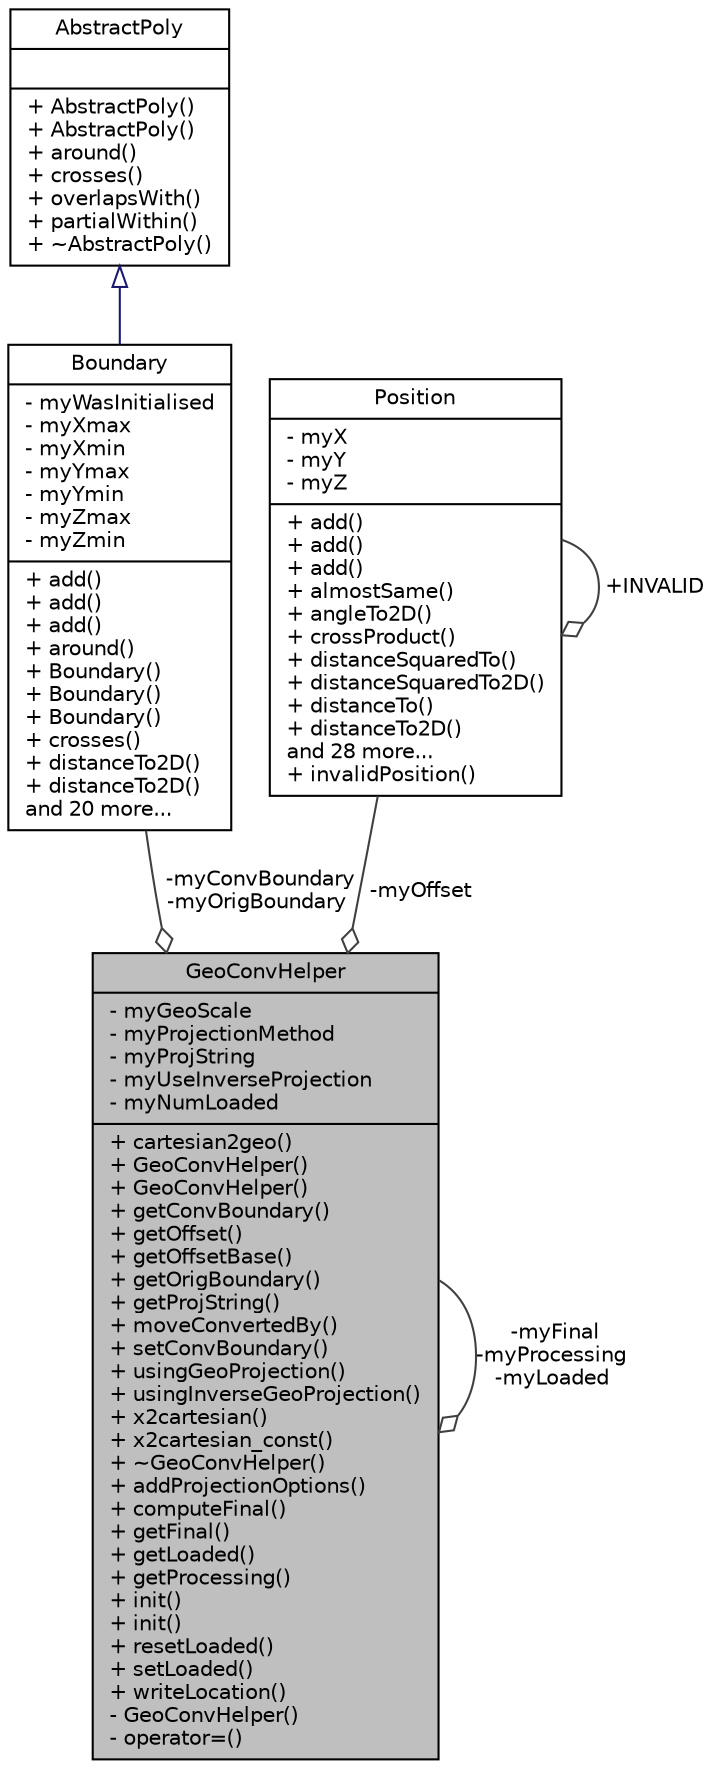 digraph "GeoConvHelper"
{
  edge [fontname="Helvetica",fontsize="10",labelfontname="Helvetica",labelfontsize="10"];
  node [fontname="Helvetica",fontsize="10",shape=record];
  Node1 [label="{GeoConvHelper\n|- myGeoScale\l- myProjectionMethod\l- myProjString\l- myUseInverseProjection\l- myNumLoaded\l|+ cartesian2geo()\l+ GeoConvHelper()\l+ GeoConvHelper()\l+ getConvBoundary()\l+ getOffset()\l+ getOffsetBase()\l+ getOrigBoundary()\l+ getProjString()\l+ moveConvertedBy()\l+ setConvBoundary()\l+ usingGeoProjection()\l+ usingInverseGeoProjection()\l+ x2cartesian()\l+ x2cartesian_const()\l+ ~GeoConvHelper()\l+ addProjectionOptions()\l+ computeFinal()\l+ getFinal()\l+ getLoaded()\l+ getProcessing()\l+ init()\l+ init()\l+ resetLoaded()\l+ setLoaded()\l+ writeLocation()\l- GeoConvHelper()\l- operator=()\l}",height=0.2,width=0.4,color="black", fillcolor="grey75", style="filled", fontcolor="black"];
  Node2 -> Node1 [color="grey25",fontsize="10",style="solid",label=" -myConvBoundary\n-myOrigBoundary" ,arrowhead="odiamond",fontname="Helvetica"];
  Node2 [label="{Boundary\n|- myWasInitialised\l- myXmax\l- myXmin\l- myYmax\l- myYmin\l- myZmax\l- myZmin\l|+ add()\l+ add()\l+ add()\l+ around()\l+ Boundary()\l+ Boundary()\l+ Boundary()\l+ crosses()\l+ distanceTo2D()\l+ distanceTo2D()\land 20 more...\l}",height=0.2,width=0.4,color="black", fillcolor="white", style="filled",URL="$d5/dda/class_boundary.html",tooltip="A class that stores a 2D geometrical boundary. "];
  Node3 -> Node2 [dir="back",color="midnightblue",fontsize="10",style="solid",arrowtail="onormal",fontname="Helvetica"];
  Node3 [label="{AbstractPoly\n||+ AbstractPoly()\l+ AbstractPoly()\l+ around()\l+ crosses()\l+ overlapsWith()\l+ partialWithin()\l+ ~AbstractPoly()\l}",height=0.2,width=0.4,color="black", fillcolor="white", style="filled",URL="$de/d1a/class_abstract_poly.html"];
  Node4 -> Node1 [color="grey25",fontsize="10",style="solid",label=" -myOffset" ,arrowhead="odiamond",fontname="Helvetica"];
  Node4 [label="{Position\n|- myX\l- myY\l- myZ\l|+ add()\l+ add()\l+ add()\l+ almostSame()\l+ angleTo2D()\l+ crossProduct()\l+ distanceSquaredTo()\l+ distanceSquaredTo2D()\l+ distanceTo()\l+ distanceTo2D()\land 28 more...\l+ invalidPosition()\l}",height=0.2,width=0.4,color="black", fillcolor="white", style="filled",URL="$d7/d3b/class_position.html",tooltip="A point in 2D or 3D with translation and scaling methods. "];
  Node4 -> Node4 [color="grey25",fontsize="10",style="solid",label=" +INVALID" ,arrowhead="odiamond",fontname="Helvetica"];
  Node1 -> Node1 [color="grey25",fontsize="10",style="solid",label=" -myFinal\n-myProcessing\n-myLoaded" ,arrowhead="odiamond",fontname="Helvetica"];
}
